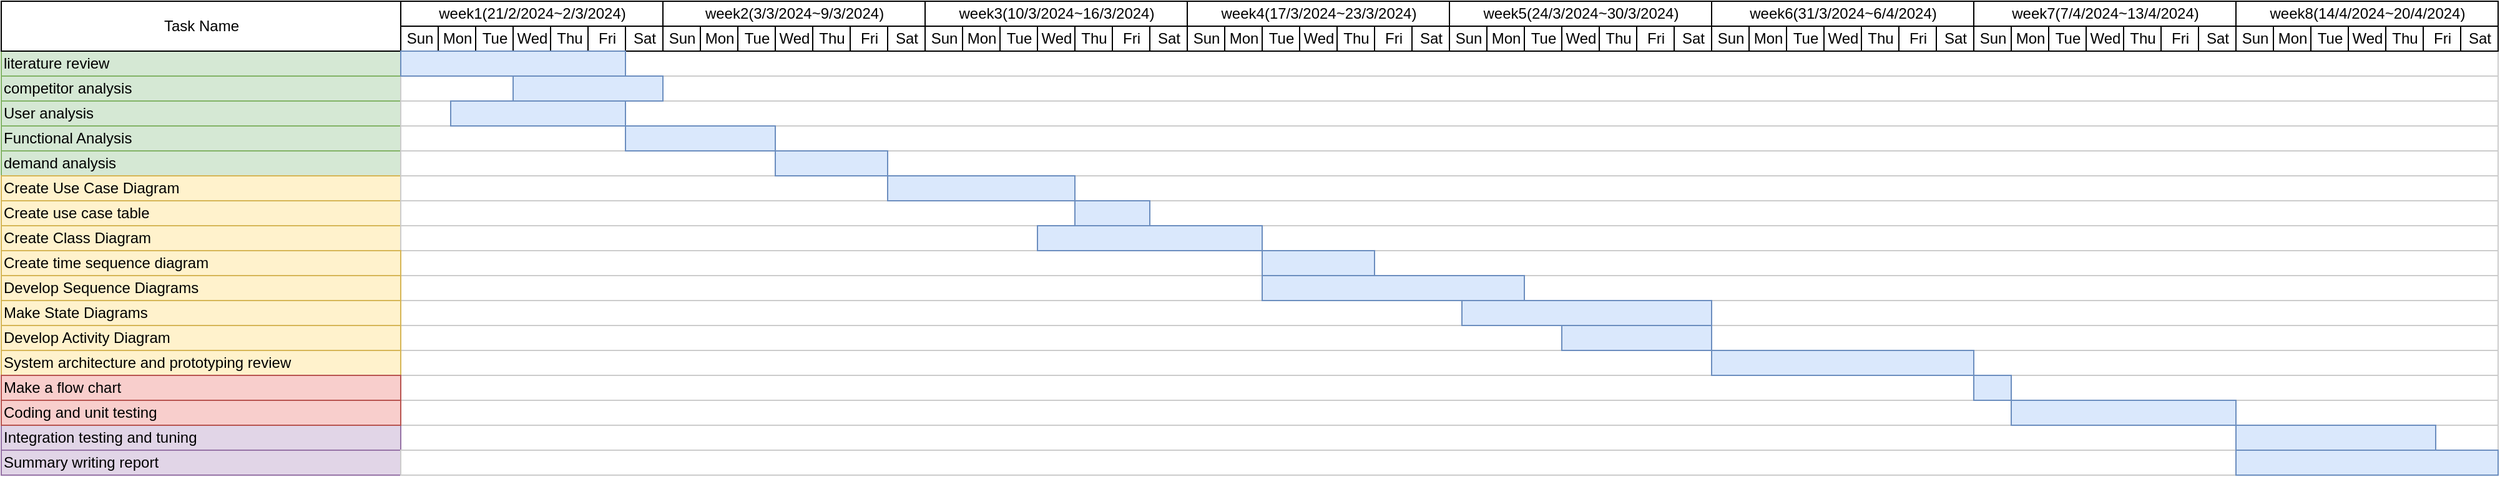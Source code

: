 <mxfile version="24.3.1" type="device">
  <diagram name="Page-1" id="2c4490ee-f0b8-94ab-5012-d5dc3445f7a3">
    <mxGraphModel dx="2532" dy="1092" grid="0" gridSize="10" guides="1" tooltips="1" connect="0" arrows="1" fold="1" page="0" pageScale="1.5" pageWidth="1169" pageHeight="826" background="none" math="0" shadow="0">
      <root>
        <mxCell id="0" style=";html=1;" />
        <mxCell id="1" style=";html=1;" parent="0" />
        <mxCell id="4XG93NfoxtbAkX-o_fgO-1" value="literature review" style="align=left;strokeColor=#82b366;html=1;fillColor=#d5e8d4;" vertex="1" parent="1">
          <mxGeometry x="-300.0" y="260.0" width="320.0" height="20.0" as="geometry" />
        </mxCell>
        <mxCell id="4XG93NfoxtbAkX-o_fgO-2" value="competitor analysis" style="align=left;strokeColor=#82b366;html=1;fillColor=#d5e8d4;" vertex="1" parent="1">
          <mxGeometry x="-300.0" y="280.0" width="320" height="20" as="geometry" />
        </mxCell>
        <mxCell id="4XG93NfoxtbAkX-o_fgO-3" value="User analysis" style="align=left;strokeColor=#82b366;html=1;fillColor=#d5e8d4;" vertex="1" parent="1">
          <mxGeometry x="-300" y="300.0" width="320.0" height="20" as="geometry" />
        </mxCell>
        <mxCell id="4XG93NfoxtbAkX-o_fgO-4" value="Functional Analysis" style="align=left;strokeColor=#82b366;html=1;fillColor=#d5e8d4;" vertex="1" parent="1">
          <mxGeometry x="-300" y="320.0" width="320.0" height="20" as="geometry" />
        </mxCell>
        <mxCell id="4XG93NfoxtbAkX-o_fgO-5" value="demand analysis" style="align=left;strokeColor=#82b366;html=1;fillColor=#d5e8d4;" vertex="1" parent="1">
          <mxGeometry x="-300.0" y="340.0" width="320.0" height="20" as="geometry" />
        </mxCell>
        <mxCell id="4XG93NfoxtbAkX-o_fgO-6" value="Create Use Case Diagram" style="align=left;strokeColor=#d6b656;html=1;fillColor=#fff2cc;" vertex="1" parent="1">
          <mxGeometry x="-300.0" y="360.0" width="320.0" height="20" as="geometry" />
        </mxCell>
        <mxCell id="4XG93NfoxtbAkX-o_fgO-7" value="Task Name" style="strokeWidth=1;fontStyle=0;html=1;" vertex="1" parent="1">
          <mxGeometry x="-300" y="220" width="320" height="40" as="geometry" />
        </mxCell>
        <mxCell id="4XG93NfoxtbAkX-o_fgO-8" value="Create use case table" style="align=left;strokeColor=#d6b656;html=1;fillColor=#fff2cc;" vertex="1" parent="1">
          <mxGeometry x="-300.0" y="380.0" width="320.0" height="20" as="geometry" />
        </mxCell>
        <mxCell id="4XG93NfoxtbAkX-o_fgO-9" value="Create Class Diagram" style="align=left;strokeColor=#d6b656;html=1;fillColor=#fff2cc;" vertex="1" parent="1">
          <mxGeometry x="-300.0" y="400.0" width="320.0" height="20" as="geometry" />
        </mxCell>
        <mxCell id="4XG93NfoxtbAkX-o_fgO-310" value="week1(21/2/2024~2/3/2024)" style="strokeWidth=1;fontStyle=0;html=1;" vertex="1" parent="1">
          <mxGeometry x="20" y="220" width="210" height="20" as="geometry" />
        </mxCell>
        <mxCell id="4XG93NfoxtbAkX-o_fgO-316" value="" style="align=left;strokeColor=#CCCCCC;html=1;" vertex="1" parent="1">
          <mxGeometry x="20" y="260" width="1680" height="20" as="geometry" />
        </mxCell>
        <mxCell id="4XG93NfoxtbAkX-o_fgO-319" value="" style="align=left;strokeColor=#CCCCCC;html=1;" vertex="1" parent="1">
          <mxGeometry x="20" y="280" width="1680" height="20" as="geometry" />
        </mxCell>
        <mxCell id="4XG93NfoxtbAkX-o_fgO-320" value="" style="align=left;strokeColor=#CCCCCC;html=1;" vertex="1" parent="1">
          <mxGeometry x="20" y="300" width="1680" height="20" as="geometry" />
        </mxCell>
        <mxCell id="4XG93NfoxtbAkX-o_fgO-321" value="" style="align=left;strokeColor=#CCCCCC;html=1;" vertex="1" parent="1">
          <mxGeometry x="20" y="320" width="1680" height="20" as="geometry" />
        </mxCell>
        <mxCell id="4XG93NfoxtbAkX-o_fgO-322" value="" style="align=left;strokeColor=#CCCCCC;html=1;" vertex="1" parent="1">
          <mxGeometry x="20" y="340" width="1680" height="20" as="geometry" />
        </mxCell>
        <mxCell id="4XG93NfoxtbAkX-o_fgO-323" value="" style="align=left;strokeColor=#CCCCCC;html=1;" vertex="1" parent="1">
          <mxGeometry x="20" y="360" width="1680" height="20" as="geometry" />
        </mxCell>
        <mxCell id="4XG93NfoxtbAkX-o_fgO-324" value="" style="align=left;strokeColor=#CCCCCC;html=1;" vertex="1" parent="1">
          <mxGeometry x="20" y="380" width="1680" height="20" as="geometry" />
        </mxCell>
        <mxCell id="4XG93NfoxtbAkX-o_fgO-325" value="" style="align=left;strokeColor=#CCCCCC;html=1;" vertex="1" parent="1">
          <mxGeometry x="20" y="400" width="1680" height="20" as="geometry" />
        </mxCell>
        <mxCell id="4XG93NfoxtbAkX-o_fgO-326" value="" style="align=left;strokeColor=#CCCCCC;html=1;labelBorderColor=none;" vertex="1" parent="1">
          <mxGeometry x="20" y="420" width="1680" height="20" as="geometry" />
        </mxCell>
        <mxCell id="4XG93NfoxtbAkX-o_fgO-327" value="" style="align=left;strokeColor=#CCCCCC;html=1;" vertex="1" parent="1">
          <mxGeometry x="20" y="440" width="1680" height="20" as="geometry" />
        </mxCell>
        <mxCell id="4XG93NfoxtbAkX-o_fgO-328" value="" style="align=left;strokeColor=#CCCCCC;html=1;" vertex="1" parent="1">
          <mxGeometry x="20" y="460" width="1680" height="20" as="geometry" />
        </mxCell>
        <mxCell id="4XG93NfoxtbAkX-o_fgO-329" value="" style="align=left;strokeColor=#CCCCCC;html=1;" vertex="1" parent="1">
          <mxGeometry x="20" y="480" width="1680" height="20" as="geometry" />
        </mxCell>
        <mxCell id="4XG93NfoxtbAkX-o_fgO-330" value="" style="align=left;strokeColor=#CCCCCC;html=1;" vertex="1" parent="1">
          <mxGeometry x="20" y="500" width="1680" height="20" as="geometry" />
        </mxCell>
        <mxCell id="4XG93NfoxtbAkX-o_fgO-331" value="" style="align=left;strokeColor=#CCCCCC;html=1;" vertex="1" parent="1">
          <mxGeometry x="20" y="520" width="1680" height="20" as="geometry" />
        </mxCell>
        <mxCell id="4XG93NfoxtbAkX-o_fgO-332" value="" style="align=left;strokeColor=#CCCCCC;html=1;" vertex="1" parent="1">
          <mxGeometry x="20" y="540" width="1680" height="20" as="geometry" />
        </mxCell>
        <mxCell id="4XG93NfoxtbAkX-o_fgO-333" value="" style="align=left;strokeColor=#CCCCCC;html=1;" vertex="1" parent="1">
          <mxGeometry x="20" y="560" width="1680" height="20" as="geometry" />
        </mxCell>
        <mxCell id="4XG93NfoxtbAkX-o_fgO-546" value="Thu" style="strokeWidth=1;fontStyle=0;html=1;" vertex="1" parent="1">
          <mxGeometry x="140" y="240" width="30" height="20" as="geometry" />
        </mxCell>
        <mxCell id="4XG93NfoxtbAkX-o_fgO-547" value="Fri" style="strokeWidth=1;fontStyle=0;html=1;" vertex="1" parent="1">
          <mxGeometry x="170" y="240" width="30" height="20" as="geometry" />
        </mxCell>
        <mxCell id="4XG93NfoxtbAkX-o_fgO-548" value="Sat" style="strokeWidth=1;fontStyle=0;html=1;" vertex="1" parent="1">
          <mxGeometry x="200" y="240" width="30" height="20" as="geometry" />
        </mxCell>
        <mxCell id="4XG93NfoxtbAkX-o_fgO-550" value="&lt;br&gt;&lt;span style=&quot;color: rgb(0, 0, 0); font-family: Helvetica; font-size: 12px; font-style: normal; font-variant-ligatures: normal; font-variant-caps: normal; font-weight: 400; letter-spacing: normal; orphans: 2; text-align: center; text-indent: 0px; text-transform: none; widows: 2; word-spacing: 0px; -webkit-text-stroke-width: 0px; white-space: nowrap; background-color: rgb(251, 251, 251); text-decoration-thickness: initial; text-decoration-style: initial; text-decoration-color: initial; display: inline !important; float: none;&quot;&gt;Sun&lt;/span&gt;&lt;div&gt;&lt;br/&gt;&lt;/div&gt;" style="strokeWidth=1;fontStyle=0;html=1;" vertex="1" parent="1">
          <mxGeometry x="20" y="240" width="30" height="20" as="geometry" />
        </mxCell>
        <mxCell id="4XG93NfoxtbAkX-o_fgO-551" value="Mon" style="strokeWidth=1;fontStyle=0;html=1;" vertex="1" parent="1">
          <mxGeometry x="50" y="240" width="30" height="20" as="geometry" />
        </mxCell>
        <mxCell id="4XG93NfoxtbAkX-o_fgO-552" value="Tue" style="strokeWidth=1;fontStyle=0;html=1;" vertex="1" parent="1">
          <mxGeometry x="80" y="240" width="30" height="20" as="geometry" />
        </mxCell>
        <mxCell id="4XG93NfoxtbAkX-o_fgO-553" value="Wed" style="strokeWidth=1;fontStyle=0;html=1;" vertex="1" parent="1">
          <mxGeometry x="110" y="240" width="30" height="20" as="geometry" />
        </mxCell>
        <mxCell id="4XG93NfoxtbAkX-o_fgO-558" value="&amp;nbsp;" style="align=left;strokeColor=#6c8ebf;html=1;fillColor=#dae8fc;" vertex="1" parent="1">
          <mxGeometry x="20" y="260" width="180" height="20" as="geometry" />
        </mxCell>
        <mxCell id="4XG93NfoxtbAkX-o_fgO-559" value="&amp;nbsp;" style="align=left;strokeColor=#6c8ebf;html=1;fillColor=#dae8fc;" vertex="1" parent="1">
          <mxGeometry x="110" y="280" width="120" height="20" as="geometry" />
        </mxCell>
        <mxCell id="4XG93NfoxtbAkX-o_fgO-560" value="&amp;nbsp;" style="align=left;strokeColor=#6c8ebf;html=1;fillColor=#dae8fc;" vertex="1" parent="1">
          <mxGeometry x="60" y="300" width="140" height="20" as="geometry" />
        </mxCell>
        <mxCell id="4XG93NfoxtbAkX-o_fgO-561" value="&amp;nbsp;" style="align=left;strokeColor=#6c8ebf;html=1;fillColor=#dae8fc;" vertex="1" parent="1">
          <mxGeometry x="200" y="320" width="120" height="20" as="geometry" />
        </mxCell>
        <mxCell id="4XG93NfoxtbAkX-o_fgO-562" value="&amp;nbsp;" style="align=left;strokeColor=#6c8ebf;html=1;fillColor=#dae8fc;" vertex="1" parent="1">
          <mxGeometry x="320" y="340" width="90" height="20" as="geometry" />
        </mxCell>
        <mxCell id="4XG93NfoxtbAkX-o_fgO-563" value="&amp;nbsp;" style="align=left;strokeColor=#6c8ebf;html=1;fillColor=#dae8fc;" vertex="1" parent="1">
          <mxGeometry x="410" y="360" width="150" height="20" as="geometry" />
        </mxCell>
        <mxCell id="4XG93NfoxtbAkX-o_fgO-564" value="&amp;nbsp;" style="align=left;strokeColor=#6c8ebf;html=1;fillColor=#dae8fc;" vertex="1" parent="1">
          <mxGeometry x="560" y="380" width="60" height="20" as="geometry" />
        </mxCell>
        <mxCell id="4XG93NfoxtbAkX-o_fgO-565" value="&amp;nbsp;" style="align=left;strokeColor=#6c8ebf;html=1;fillColor=#dae8fc;" vertex="1" parent="1">
          <mxGeometry x="530" y="400" width="180" height="20" as="geometry" />
        </mxCell>
        <mxCell id="4XG93NfoxtbAkX-o_fgO-566" value="&amp;nbsp;" style="align=left;strokeColor=#6c8ebf;html=1;fillColor=#dae8fc;" vertex="1" parent="1">
          <mxGeometry x="710" y="420" width="90" height="20" as="geometry" />
        </mxCell>
        <mxCell id="4XG93NfoxtbAkX-o_fgO-567" value="&amp;nbsp;" style="align=left;strokeColor=#6c8ebf;html=1;fillColor=#dae8fc;" vertex="1" parent="1">
          <mxGeometry x="710" y="440" width="210" height="20" as="geometry" />
        </mxCell>
        <mxCell id="4XG93NfoxtbAkX-o_fgO-568" value="&amp;nbsp;" style="align=left;strokeColor=#6c8ebf;html=1;fillColor=#dae8fc;" vertex="1" parent="1">
          <mxGeometry x="870" y="460" width="200" height="20" as="geometry" />
        </mxCell>
        <mxCell id="4XG93NfoxtbAkX-o_fgO-569" value="&amp;nbsp;" style="align=left;strokeColor=#6c8ebf;html=1;fillColor=#dae8fc;" vertex="1" parent="1">
          <mxGeometry x="950" y="480" width="120" height="20" as="geometry" />
        </mxCell>
        <mxCell id="4XG93NfoxtbAkX-o_fgO-570" value="&amp;nbsp;" style="align=left;strokeColor=#6c8ebf;html=1;fillColor=#dae8fc;" vertex="1" parent="1">
          <mxGeometry x="1070" y="500" width="210" height="20" as="geometry" />
        </mxCell>
        <mxCell id="4XG93NfoxtbAkX-o_fgO-571" value="&amp;nbsp;" style="align=left;strokeColor=#6c8ebf;html=1;fillColor=#dae8fc;" vertex="1" parent="1">
          <mxGeometry x="1280" y="520" width="30" height="20" as="geometry" />
        </mxCell>
        <mxCell id="4XG93NfoxtbAkX-o_fgO-572" value="&amp;nbsp;" style="align=left;strokeColor=#6c8ebf;html=1;fillColor=#dae8fc;" vertex="1" parent="1">
          <mxGeometry x="1310" y="540" width="180" height="20" as="geometry" />
        </mxCell>
        <mxCell id="4XG93NfoxtbAkX-o_fgO-573" value="&amp;nbsp;" style="align=left;strokeColor=#6c8ebf;html=1;fillColor=#dae8fc;" vertex="1" parent="1">
          <mxGeometry x="1490" y="560" width="160" height="20" as="geometry" />
        </mxCell>
        <mxCell id="4XG93NfoxtbAkX-o_fgO-610" value="" style="group" vertex="1" connectable="0" parent="1">
          <mxGeometry x="650" y="220" width="210" height="40" as="geometry" />
        </mxCell>
        <mxCell id="4XG93NfoxtbAkX-o_fgO-611" value="week4(17/3/2024~23/3/2024)" style="strokeWidth=1;fontStyle=0;html=1;" vertex="1" parent="4XG93NfoxtbAkX-o_fgO-610">
          <mxGeometry width="210" height="20" as="geometry" />
        </mxCell>
        <mxCell id="4XG93NfoxtbAkX-o_fgO-612" value="Thu" style="strokeWidth=1;fontStyle=0;html=1;" vertex="1" parent="4XG93NfoxtbAkX-o_fgO-610">
          <mxGeometry x="120" y="20" width="30" height="20" as="geometry" />
        </mxCell>
        <mxCell id="4XG93NfoxtbAkX-o_fgO-613" value="Fri" style="strokeWidth=1;fontStyle=0;html=1;" vertex="1" parent="4XG93NfoxtbAkX-o_fgO-610">
          <mxGeometry x="150" y="20" width="30" height="20" as="geometry" />
        </mxCell>
        <mxCell id="4XG93NfoxtbAkX-o_fgO-614" value="Sat" style="strokeWidth=1;fontStyle=0;html=1;" vertex="1" parent="4XG93NfoxtbAkX-o_fgO-610">
          <mxGeometry x="180" y="20" width="30" height="20" as="geometry" />
        </mxCell>
        <mxCell id="4XG93NfoxtbAkX-o_fgO-615" value="&lt;br&gt;&lt;span style=&quot;color: rgb(0, 0, 0); font-family: Helvetica; font-size: 12px; font-style: normal; font-variant-ligatures: normal; font-variant-caps: normal; font-weight: 400; letter-spacing: normal; orphans: 2; text-align: center; text-indent: 0px; text-transform: none; widows: 2; word-spacing: 0px; -webkit-text-stroke-width: 0px; white-space: nowrap; background-color: rgb(251, 251, 251); text-decoration-thickness: initial; text-decoration-style: initial; text-decoration-color: initial; display: inline !important; float: none;&quot;&gt;Sun&lt;/span&gt;&lt;div&gt;&lt;br/&gt;&lt;/div&gt;" style="strokeWidth=1;fontStyle=0;html=1;" vertex="1" parent="4XG93NfoxtbAkX-o_fgO-610">
          <mxGeometry y="20" width="30" height="20" as="geometry" />
        </mxCell>
        <mxCell id="4XG93NfoxtbAkX-o_fgO-616" value="Mon" style="strokeWidth=1;fontStyle=0;html=1;" vertex="1" parent="4XG93NfoxtbAkX-o_fgO-610">
          <mxGeometry x="30" y="20" width="30" height="20" as="geometry" />
        </mxCell>
        <mxCell id="4XG93NfoxtbAkX-o_fgO-617" value="Tue" style="strokeWidth=1;fontStyle=0;html=1;" vertex="1" parent="4XG93NfoxtbAkX-o_fgO-610">
          <mxGeometry x="60" y="20" width="30" height="20" as="geometry" />
        </mxCell>
        <mxCell id="4XG93NfoxtbAkX-o_fgO-618" value="Wed" style="strokeWidth=1;fontStyle=0;html=1;" vertex="1" parent="4XG93NfoxtbAkX-o_fgO-610">
          <mxGeometry x="90" y="20" width="30" height="20" as="geometry" />
        </mxCell>
        <mxCell id="4XG93NfoxtbAkX-o_fgO-619" value="" style="group" vertex="1" connectable="0" parent="1">
          <mxGeometry x="860" y="220" width="210" height="40" as="geometry" />
        </mxCell>
        <mxCell id="4XG93NfoxtbAkX-o_fgO-620" value="week5(24/3/2024~30/3/2024)" style="strokeWidth=1;fontStyle=0;html=1;" vertex="1" parent="4XG93NfoxtbAkX-o_fgO-619">
          <mxGeometry width="210" height="20" as="geometry" />
        </mxCell>
        <mxCell id="4XG93NfoxtbAkX-o_fgO-621" value="Thu" style="strokeWidth=1;fontStyle=0;html=1;" vertex="1" parent="4XG93NfoxtbAkX-o_fgO-619">
          <mxGeometry x="120" y="20" width="30" height="20" as="geometry" />
        </mxCell>
        <mxCell id="4XG93NfoxtbAkX-o_fgO-622" value="Fri" style="strokeWidth=1;fontStyle=0;html=1;" vertex="1" parent="4XG93NfoxtbAkX-o_fgO-619">
          <mxGeometry x="150" y="20" width="30" height="20" as="geometry" />
        </mxCell>
        <mxCell id="4XG93NfoxtbAkX-o_fgO-623" value="Sat" style="strokeWidth=1;fontStyle=0;html=1;" vertex="1" parent="4XG93NfoxtbAkX-o_fgO-619">
          <mxGeometry x="180" y="20" width="30" height="20" as="geometry" />
        </mxCell>
        <mxCell id="4XG93NfoxtbAkX-o_fgO-624" value="&lt;br&gt;&lt;span style=&quot;color: rgb(0, 0, 0); font-family: Helvetica; font-size: 12px; font-style: normal; font-variant-ligatures: normal; font-variant-caps: normal; font-weight: 400; letter-spacing: normal; orphans: 2; text-align: center; text-indent: 0px; text-transform: none; widows: 2; word-spacing: 0px; -webkit-text-stroke-width: 0px; white-space: nowrap; background-color: rgb(251, 251, 251); text-decoration-thickness: initial; text-decoration-style: initial; text-decoration-color: initial; display: inline !important; float: none;&quot;&gt;Sun&lt;/span&gt;&lt;div&gt;&lt;br/&gt;&lt;/div&gt;" style="strokeWidth=1;fontStyle=0;html=1;" vertex="1" parent="4XG93NfoxtbAkX-o_fgO-619">
          <mxGeometry y="20" width="30" height="20" as="geometry" />
        </mxCell>
        <mxCell id="4XG93NfoxtbAkX-o_fgO-625" value="Mon" style="strokeWidth=1;fontStyle=0;html=1;" vertex="1" parent="4XG93NfoxtbAkX-o_fgO-619">
          <mxGeometry x="30" y="20" width="30" height="20" as="geometry" />
        </mxCell>
        <mxCell id="4XG93NfoxtbAkX-o_fgO-626" value="Tue" style="strokeWidth=1;fontStyle=0;html=1;" vertex="1" parent="4XG93NfoxtbAkX-o_fgO-619">
          <mxGeometry x="60" y="20" width="30" height="20" as="geometry" />
        </mxCell>
        <mxCell id="4XG93NfoxtbAkX-o_fgO-627" value="Wed" style="strokeWidth=1;fontStyle=0;html=1;" vertex="1" parent="4XG93NfoxtbAkX-o_fgO-619">
          <mxGeometry x="90" y="20" width="30" height="20" as="geometry" />
        </mxCell>
        <mxCell id="4XG93NfoxtbAkX-o_fgO-628" value="" style="group" vertex="1" connectable="0" parent="1">
          <mxGeometry x="1070" y="220" width="210" height="40" as="geometry" />
        </mxCell>
        <mxCell id="4XG93NfoxtbAkX-o_fgO-629" value="week6(31/3/2024~6/4/2024)" style="strokeWidth=1;fontStyle=0;html=1;" vertex="1" parent="4XG93NfoxtbAkX-o_fgO-628">
          <mxGeometry width="210" height="20" as="geometry" />
        </mxCell>
        <mxCell id="4XG93NfoxtbAkX-o_fgO-630" value="Thu" style="strokeWidth=1;fontStyle=0;html=1;" vertex="1" parent="4XG93NfoxtbAkX-o_fgO-628">
          <mxGeometry x="120" y="20" width="30" height="20" as="geometry" />
        </mxCell>
        <mxCell id="4XG93NfoxtbAkX-o_fgO-631" value="Fri" style="strokeWidth=1;fontStyle=0;html=1;" vertex="1" parent="4XG93NfoxtbAkX-o_fgO-628">
          <mxGeometry x="150" y="20" width="30" height="20" as="geometry" />
        </mxCell>
        <mxCell id="4XG93NfoxtbAkX-o_fgO-632" value="Sat" style="strokeWidth=1;fontStyle=0;html=1;" vertex="1" parent="4XG93NfoxtbAkX-o_fgO-628">
          <mxGeometry x="180" y="20" width="30" height="20" as="geometry" />
        </mxCell>
        <mxCell id="4XG93NfoxtbAkX-o_fgO-633" value="&lt;br&gt;&lt;span style=&quot;color: rgb(0, 0, 0); font-family: Helvetica; font-size: 12px; font-style: normal; font-variant-ligatures: normal; font-variant-caps: normal; font-weight: 400; letter-spacing: normal; orphans: 2; text-align: center; text-indent: 0px; text-transform: none; widows: 2; word-spacing: 0px; -webkit-text-stroke-width: 0px; white-space: nowrap; background-color: rgb(251, 251, 251); text-decoration-thickness: initial; text-decoration-style: initial; text-decoration-color: initial; display: inline !important; float: none;&quot;&gt;Sun&lt;/span&gt;&lt;div&gt;&lt;br/&gt;&lt;/div&gt;" style="strokeWidth=1;fontStyle=0;html=1;" vertex="1" parent="4XG93NfoxtbAkX-o_fgO-628">
          <mxGeometry y="20" width="30" height="20" as="geometry" />
        </mxCell>
        <mxCell id="4XG93NfoxtbAkX-o_fgO-634" value="Mon" style="strokeWidth=1;fontStyle=0;html=1;" vertex="1" parent="4XG93NfoxtbAkX-o_fgO-628">
          <mxGeometry x="30" y="20" width="30" height="20" as="geometry" />
        </mxCell>
        <mxCell id="4XG93NfoxtbAkX-o_fgO-635" value="Tue" style="strokeWidth=1;fontStyle=0;html=1;" vertex="1" parent="4XG93NfoxtbAkX-o_fgO-628">
          <mxGeometry x="60" y="20" width="30" height="20" as="geometry" />
        </mxCell>
        <mxCell id="4XG93NfoxtbAkX-o_fgO-636" value="Wed" style="strokeWidth=1;fontStyle=0;html=1;" vertex="1" parent="4XG93NfoxtbAkX-o_fgO-628">
          <mxGeometry x="90" y="20" width="30" height="20" as="geometry" />
        </mxCell>
        <mxCell id="4XG93NfoxtbAkX-o_fgO-637" value="" style="group" vertex="1" connectable="0" parent="1">
          <mxGeometry x="1280" y="220" width="210" height="40" as="geometry" />
        </mxCell>
        <mxCell id="4XG93NfoxtbAkX-o_fgO-638" value="week7(7/4/2024~13/4/2024)" style="strokeWidth=1;fontStyle=0;html=1;" vertex="1" parent="4XG93NfoxtbAkX-o_fgO-637">
          <mxGeometry width="210" height="20" as="geometry" />
        </mxCell>
        <mxCell id="4XG93NfoxtbAkX-o_fgO-639" value="Thu" style="strokeWidth=1;fontStyle=0;html=1;" vertex="1" parent="4XG93NfoxtbAkX-o_fgO-637">
          <mxGeometry x="120" y="20" width="30" height="20" as="geometry" />
        </mxCell>
        <mxCell id="4XG93NfoxtbAkX-o_fgO-640" value="Fri" style="strokeWidth=1;fontStyle=0;html=1;" vertex="1" parent="4XG93NfoxtbAkX-o_fgO-637">
          <mxGeometry x="150" y="20" width="30" height="20" as="geometry" />
        </mxCell>
        <mxCell id="4XG93NfoxtbAkX-o_fgO-641" value="Sat" style="strokeWidth=1;fontStyle=0;html=1;" vertex="1" parent="4XG93NfoxtbAkX-o_fgO-637">
          <mxGeometry x="180" y="20" width="30" height="20" as="geometry" />
        </mxCell>
        <mxCell id="4XG93NfoxtbAkX-o_fgO-642" value="&lt;br&gt;&lt;span style=&quot;color: rgb(0, 0, 0); font-family: Helvetica; font-size: 12px; font-style: normal; font-variant-ligatures: normal; font-variant-caps: normal; font-weight: 400; letter-spacing: normal; orphans: 2; text-align: center; text-indent: 0px; text-transform: none; widows: 2; word-spacing: 0px; -webkit-text-stroke-width: 0px; white-space: nowrap; background-color: rgb(251, 251, 251); text-decoration-thickness: initial; text-decoration-style: initial; text-decoration-color: initial; display: inline !important; float: none;&quot;&gt;Sun&lt;/span&gt;&lt;div&gt;&lt;br/&gt;&lt;/div&gt;" style="strokeWidth=1;fontStyle=0;html=1;" vertex="1" parent="4XG93NfoxtbAkX-o_fgO-637">
          <mxGeometry y="20" width="30" height="20" as="geometry" />
        </mxCell>
        <mxCell id="4XG93NfoxtbAkX-o_fgO-643" value="Mon" style="strokeWidth=1;fontStyle=0;html=1;" vertex="1" parent="4XG93NfoxtbAkX-o_fgO-637">
          <mxGeometry x="30" y="20" width="30" height="20" as="geometry" />
        </mxCell>
        <mxCell id="4XG93NfoxtbAkX-o_fgO-644" value="Tue" style="strokeWidth=1;fontStyle=0;html=1;" vertex="1" parent="4XG93NfoxtbAkX-o_fgO-637">
          <mxGeometry x="60" y="20" width="30" height="20" as="geometry" />
        </mxCell>
        <mxCell id="4XG93NfoxtbAkX-o_fgO-645" value="Wed" style="strokeWidth=1;fontStyle=0;html=1;" vertex="1" parent="4XG93NfoxtbAkX-o_fgO-637">
          <mxGeometry x="90" y="20" width="30" height="20" as="geometry" />
        </mxCell>
        <mxCell id="4XG93NfoxtbAkX-o_fgO-646" value="" style="group" vertex="1" connectable="0" parent="1">
          <mxGeometry x="1490" y="220" width="210" height="40" as="geometry" />
        </mxCell>
        <mxCell id="4XG93NfoxtbAkX-o_fgO-647" value="week8(14/4/2024~20/4/2024)" style="strokeWidth=1;fontStyle=0;html=1;" vertex="1" parent="4XG93NfoxtbAkX-o_fgO-646">
          <mxGeometry width="210" height="20" as="geometry" />
        </mxCell>
        <mxCell id="4XG93NfoxtbAkX-o_fgO-648" value="Thu" style="strokeWidth=1;fontStyle=0;html=1;" vertex="1" parent="4XG93NfoxtbAkX-o_fgO-646">
          <mxGeometry x="120" y="20" width="30" height="20" as="geometry" />
        </mxCell>
        <mxCell id="4XG93NfoxtbAkX-o_fgO-649" value="Fri" style="strokeWidth=1;fontStyle=0;html=1;" vertex="1" parent="4XG93NfoxtbAkX-o_fgO-646">
          <mxGeometry x="150" y="20" width="30" height="20" as="geometry" />
        </mxCell>
        <mxCell id="4XG93NfoxtbAkX-o_fgO-650" value="Sat" style="strokeWidth=1;fontStyle=0;html=1;" vertex="1" parent="4XG93NfoxtbAkX-o_fgO-646">
          <mxGeometry x="180" y="20" width="30" height="20" as="geometry" />
        </mxCell>
        <mxCell id="4XG93NfoxtbAkX-o_fgO-651" value="&lt;br&gt;&lt;span style=&quot;color: rgb(0, 0, 0); font-family: Helvetica; font-size: 12px; font-style: normal; font-variant-ligatures: normal; font-variant-caps: normal; font-weight: 400; letter-spacing: normal; orphans: 2; text-align: center; text-indent: 0px; text-transform: none; widows: 2; word-spacing: 0px; -webkit-text-stroke-width: 0px; white-space: nowrap; background-color: rgb(251, 251, 251); text-decoration-thickness: initial; text-decoration-style: initial; text-decoration-color: initial; display: inline !important; float: none;&quot;&gt;Sun&lt;/span&gt;&lt;div&gt;&lt;br/&gt;&lt;/div&gt;" style="strokeWidth=1;fontStyle=0;html=1;" vertex="1" parent="4XG93NfoxtbAkX-o_fgO-646">
          <mxGeometry y="20" width="30" height="20" as="geometry" />
        </mxCell>
        <mxCell id="4XG93NfoxtbAkX-o_fgO-652" value="Mon" style="strokeWidth=1;fontStyle=0;html=1;" vertex="1" parent="4XG93NfoxtbAkX-o_fgO-646">
          <mxGeometry x="30" y="20" width="30" height="20" as="geometry" />
        </mxCell>
        <mxCell id="4XG93NfoxtbAkX-o_fgO-653" value="Tue" style="strokeWidth=1;fontStyle=0;html=1;" vertex="1" parent="4XG93NfoxtbAkX-o_fgO-646">
          <mxGeometry x="60" y="20" width="30" height="20" as="geometry" />
        </mxCell>
        <mxCell id="4XG93NfoxtbAkX-o_fgO-654" value="Wed" style="strokeWidth=1;fontStyle=0;html=1;" vertex="1" parent="4XG93NfoxtbAkX-o_fgO-646">
          <mxGeometry x="90" y="20" width="30" height="20" as="geometry" />
        </mxCell>
        <mxCell id="4XG93NfoxtbAkX-o_fgO-657" value="Develop Sequence Diagrams" style="align=left;strokeColor=#d6b656;html=1;fillColor=#fff2cc;" vertex="1" parent="1">
          <mxGeometry x="-300.0" y="440.0" width="320.0" height="20" as="geometry" />
        </mxCell>
        <mxCell id="4XG93NfoxtbAkX-o_fgO-658" value="Make State Diagrams" style="align=left;strokeColor=#d6b656;html=1;fillColor=#fff2cc;" vertex="1" parent="1">
          <mxGeometry x="-300.0" y="460.0" width="320.0" height="20" as="geometry" />
        </mxCell>
        <mxCell id="4XG93NfoxtbAkX-o_fgO-659" value="Develop Activity Diagram" style="align=left;strokeColor=#d6b656;html=1;fillColor=#fff2cc;" vertex="1" parent="1">
          <mxGeometry x="-300.0" y="480.0" width="320.0" height="20" as="geometry" />
        </mxCell>
        <mxCell id="4XG93NfoxtbAkX-o_fgO-660" value="System architecture and prototyping review" style="align=left;strokeColor=#d6b656;html=1;fillColor=#fff2cc;" vertex="1" parent="1">
          <mxGeometry x="-300.0" y="500.0" width="320.0" height="20" as="geometry" />
        </mxCell>
        <mxCell id="4XG93NfoxtbAkX-o_fgO-661" value="Make a flow chart" style="align=left;strokeColor=#b85450;html=1;fillColor=#f8cecc;" vertex="1" parent="1">
          <mxGeometry x="-300.0" y="520.0" width="320.0" height="20" as="geometry" />
        </mxCell>
        <mxCell id="4XG93NfoxtbAkX-o_fgO-662" value="Integration testing and tuning" style="align=left;strokeColor=#9673a6;html=1;fillColor=#e1d5e7;" vertex="1" parent="1">
          <mxGeometry x="-300.0" y="560.0" width="320.0" height="20" as="geometry" />
        </mxCell>
        <mxCell id="4XG93NfoxtbAkX-o_fgO-663" value="Create time sequence diagram" style="align=left;strokeColor=#d6b656;html=1;fillColor=#fff2cc;" vertex="1" parent="1">
          <mxGeometry x="-300.0" y="420.0" width="320.0" height="20" as="geometry" />
        </mxCell>
        <mxCell id="4XG93NfoxtbAkX-o_fgO-664" value="Summary writing report" style="align=left;strokeColor=#9673a6;html=1;fillColor=#e1d5e7;" vertex="1" parent="1">
          <mxGeometry x="-300.0" y="580.0" width="320.0" height="20" as="geometry" />
        </mxCell>
        <mxCell id="4XG93NfoxtbAkX-o_fgO-592" value="week2(3/3/2024~9/3/2024)&lt;span style=&quot;color: rgba(0, 0, 0, 0); font-family: monospace; font-size: 0px; text-align: start;&quot;&gt;%3CmxGraphModel%3E%3Croot%3E%3CmxCell%20id%3D%220%22%2F%3E%3CmxCell%20id%3D%221%22%20parent%3D%220%22%2F%3E%3CmxCell%20id%3D%222%22%20value%3D%22Task%206%22%20style%3D%22align%3Dleft%3BstrokeColor%3D%23CCCCCC%3Bhtml%3D1%3B%22%20vertex%3D%221%22%20parent%3D%221%22%3E%3CmxGeometry%20x%3D%22-300.0%22%20y%3D%22400.0%22%20width%3D%22320.0%22%20height%3D%2220%22%20as%3D%22geometry%22%2F%3E%3C%2FmxCell%3E%3C%2Froot%3E%3C%2FmxGraphModel%3E&lt;/span&gt;&lt;span style=&quot;color: rgba(0, 0, 0, 0); font-family: monospace; font-size: 0px; text-align: start;&quot;&gt;%3CmxGraphModel%3E%3Croot%3E%3CmxCell%20id%3D%220%22%2F%3E%3CmxCell%20id%3D%221%22%20parent%3D%220%22%2F%3E%3CmxCell%20id%3D%222%22%20value%3D%22Task%206%22%20style%3D%22align%3Dleft%3BstrokeColor%3D%23CCCCCC%3Bhtml%3D1%3B%22%20vertex%3D%221%22%20parent%3D%221%22%3E%3CmxGeometry%20x%3D%22-300.0%22%20y%3D%22400.0%22%20width%3D%22320.0%22%20height%3D%2220%22%20as%3D%22geometry%22%2F%3E%3C%2FmxCell%3E%3C%2Froot%3E%3C%2FmxGraphModel%3E&lt;/span&gt;" style="strokeWidth=1;fontStyle=0;html=1;" vertex="1" parent="1">
          <mxGeometry x="230" y="220" width="210" height="20" as="geometry" />
        </mxCell>
        <mxCell id="4XG93NfoxtbAkX-o_fgO-593" value="Thu" style="strokeWidth=1;fontStyle=0;html=1;" vertex="1" parent="1">
          <mxGeometry x="350" y="240" width="30" height="20" as="geometry" />
        </mxCell>
        <mxCell id="4XG93NfoxtbAkX-o_fgO-594" value="Fri" style="strokeWidth=1;fontStyle=0;html=1;" vertex="1" parent="1">
          <mxGeometry x="380" y="240" width="30" height="20" as="geometry" />
        </mxCell>
        <mxCell id="4XG93NfoxtbAkX-o_fgO-595" value="Sat" style="strokeWidth=1;fontStyle=0;html=1;" vertex="1" parent="1">
          <mxGeometry x="410" y="240" width="30" height="20" as="geometry" />
        </mxCell>
        <mxCell id="4XG93NfoxtbAkX-o_fgO-596" value="&lt;br&gt;&lt;span style=&quot;color: rgb(0, 0, 0); font-family: Helvetica; font-size: 12px; font-style: normal; font-variant-ligatures: normal; font-variant-caps: normal; font-weight: 400; letter-spacing: normal; orphans: 2; text-align: center; text-indent: 0px; text-transform: none; widows: 2; word-spacing: 0px; -webkit-text-stroke-width: 0px; white-space: nowrap; background-color: rgb(251, 251, 251); text-decoration-thickness: initial; text-decoration-style: initial; text-decoration-color: initial; display: inline !important; float: none;&quot;&gt;Sun&lt;/span&gt;&lt;div&gt;&lt;br/&gt;&lt;/div&gt;" style="strokeWidth=1;fontStyle=0;html=1;" vertex="1" parent="1">
          <mxGeometry x="230" y="240" width="30" height="20" as="geometry" />
        </mxCell>
        <mxCell id="4XG93NfoxtbAkX-o_fgO-597" value="Mon" style="strokeWidth=1;fontStyle=0;html=1;" vertex="1" parent="1">
          <mxGeometry x="260" y="240" width="30" height="20" as="geometry" />
        </mxCell>
        <mxCell id="4XG93NfoxtbAkX-o_fgO-598" value="Tue" style="strokeWidth=1;fontStyle=0;html=1;" vertex="1" parent="1">
          <mxGeometry x="290" y="240" width="30" height="20" as="geometry" />
        </mxCell>
        <mxCell id="4XG93NfoxtbAkX-o_fgO-599" value="Wed" style="strokeWidth=1;fontStyle=0;html=1;" vertex="1" parent="1">
          <mxGeometry x="320" y="240" width="30" height="20" as="geometry" />
        </mxCell>
        <mxCell id="4XG93NfoxtbAkX-o_fgO-602" value="week3(10/3/2024~16/3/2024)" style="strokeWidth=1;fontStyle=0;html=1;" vertex="1" parent="1">
          <mxGeometry x="440" y="220" width="210" height="20" as="geometry" />
        </mxCell>
        <mxCell id="4XG93NfoxtbAkX-o_fgO-603" value="Thu" style="strokeWidth=1;fontStyle=0;html=1;" vertex="1" parent="1">
          <mxGeometry x="560" y="240" width="30" height="20" as="geometry" />
        </mxCell>
        <mxCell id="4XG93NfoxtbAkX-o_fgO-604" value="Fri" style="strokeWidth=1;fontStyle=0;html=1;" vertex="1" parent="1">
          <mxGeometry x="590" y="240" width="30" height="20" as="geometry" />
        </mxCell>
        <mxCell id="4XG93NfoxtbAkX-o_fgO-605" value="Sat" style="strokeWidth=1;fontStyle=0;html=1;" vertex="1" parent="1">
          <mxGeometry x="620" y="240" width="30" height="20" as="geometry" />
        </mxCell>
        <mxCell id="4XG93NfoxtbAkX-o_fgO-606" value="&lt;br&gt;&lt;span style=&quot;color: rgb(0, 0, 0); font-family: Helvetica; font-size: 12px; font-style: normal; font-variant-ligatures: normal; font-variant-caps: normal; font-weight: 400; letter-spacing: normal; orphans: 2; text-align: center; text-indent: 0px; text-transform: none; widows: 2; word-spacing: 0px; -webkit-text-stroke-width: 0px; white-space: nowrap; background-color: rgb(251, 251, 251); text-decoration-thickness: initial; text-decoration-style: initial; text-decoration-color: initial; display: inline !important; float: none;&quot;&gt;Sun&lt;/span&gt;&lt;div&gt;&lt;br/&gt;&lt;/div&gt;" style="strokeWidth=1;fontStyle=0;html=1;" vertex="1" parent="1">
          <mxGeometry x="440" y="240" width="30" height="20" as="geometry" />
        </mxCell>
        <mxCell id="4XG93NfoxtbAkX-o_fgO-607" value="Mon" style="strokeWidth=1;fontStyle=0;html=1;" vertex="1" parent="1">
          <mxGeometry x="470" y="240" width="30" height="20" as="geometry" />
        </mxCell>
        <mxCell id="4XG93NfoxtbAkX-o_fgO-608" value="Tue" style="strokeWidth=1;fontStyle=0;html=1;" vertex="1" parent="1">
          <mxGeometry x="500" y="240" width="30" height="20" as="geometry" />
        </mxCell>
        <mxCell id="4XG93NfoxtbAkX-o_fgO-609" value="Wed" style="strokeWidth=1;fontStyle=0;html=1;" vertex="1" parent="1">
          <mxGeometry x="530" y="240" width="30" height="20" as="geometry" />
        </mxCell>
        <mxCell id="4XG93NfoxtbAkX-o_fgO-666" value="Coding and unit testing" style="align=left;strokeColor=#b85450;html=1;fillColor=#f8cecc;" vertex="1" parent="1">
          <mxGeometry x="-300.0" y="540.0" width="320.0" height="20" as="geometry" />
        </mxCell>
        <mxCell id="4XG93NfoxtbAkX-o_fgO-667" value="" style="align=left;strokeColor=#CCCCCC;html=1;" vertex="1" parent="1">
          <mxGeometry x="20" y="580" width="1680" height="20" as="geometry" />
        </mxCell>
        <mxCell id="4XG93NfoxtbAkX-o_fgO-668" value="&amp;nbsp;" style="align=left;strokeColor=#6c8ebf;html=1;fillColor=#dae8fc;" vertex="1" parent="1">
          <mxGeometry x="1490" y="580" width="210" height="20" as="geometry" />
        </mxCell>
      </root>
    </mxGraphModel>
  </diagram>
</mxfile>
